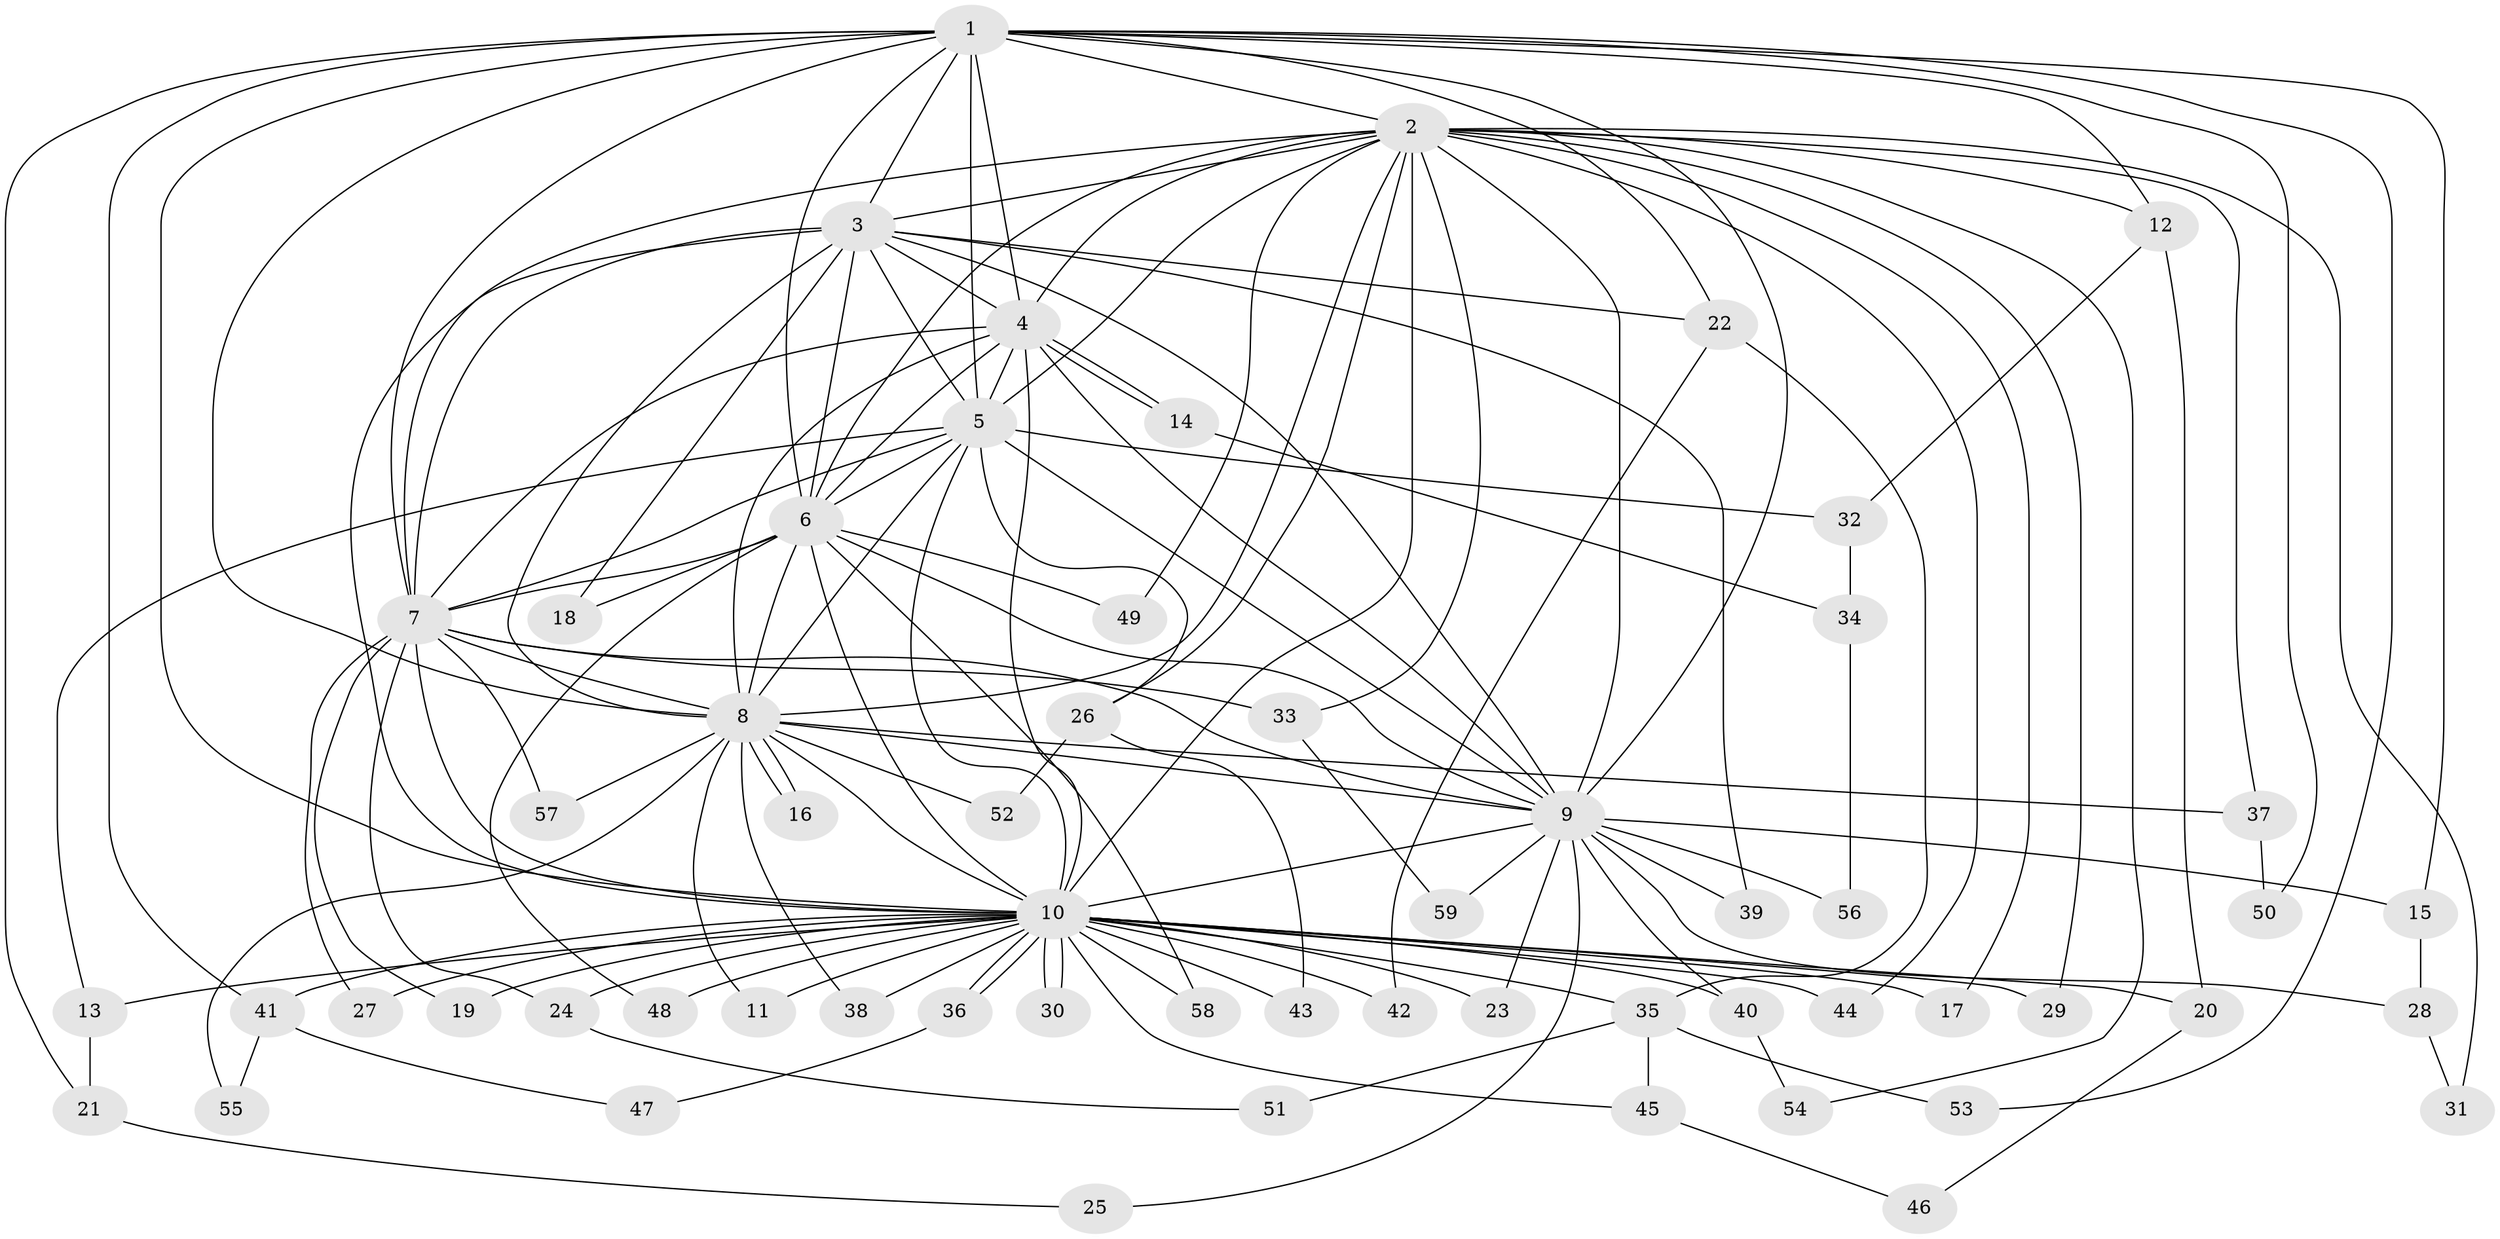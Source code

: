 // coarse degree distribution, {1: 0.43478260869565216, 18: 0.043478260869565216, 2: 0.34782608695652173, 7: 0.043478260869565216, 3: 0.043478260869565216, 5: 0.043478260869565216, 9: 0.043478260869565216}
// Generated by graph-tools (version 1.1) at 2025/48/03/04/25 21:48:48]
// undirected, 59 vertices, 143 edges
graph export_dot {
graph [start="1"]
  node [color=gray90,style=filled];
  1;
  2;
  3;
  4;
  5;
  6;
  7;
  8;
  9;
  10;
  11;
  12;
  13;
  14;
  15;
  16;
  17;
  18;
  19;
  20;
  21;
  22;
  23;
  24;
  25;
  26;
  27;
  28;
  29;
  30;
  31;
  32;
  33;
  34;
  35;
  36;
  37;
  38;
  39;
  40;
  41;
  42;
  43;
  44;
  45;
  46;
  47;
  48;
  49;
  50;
  51;
  52;
  53;
  54;
  55;
  56;
  57;
  58;
  59;
  1 -- 2;
  1 -- 3;
  1 -- 4;
  1 -- 5;
  1 -- 6;
  1 -- 7;
  1 -- 8;
  1 -- 9;
  1 -- 10;
  1 -- 12;
  1 -- 15;
  1 -- 21;
  1 -- 22;
  1 -- 41;
  1 -- 50;
  1 -- 53;
  2 -- 3;
  2 -- 4;
  2 -- 5;
  2 -- 6;
  2 -- 7;
  2 -- 8;
  2 -- 9;
  2 -- 10;
  2 -- 12;
  2 -- 17;
  2 -- 26;
  2 -- 29;
  2 -- 31;
  2 -- 33;
  2 -- 37;
  2 -- 44;
  2 -- 49;
  2 -- 54;
  3 -- 4;
  3 -- 5;
  3 -- 6;
  3 -- 7;
  3 -- 8;
  3 -- 9;
  3 -- 10;
  3 -- 18;
  3 -- 22;
  3 -- 39;
  4 -- 5;
  4 -- 6;
  4 -- 7;
  4 -- 8;
  4 -- 9;
  4 -- 10;
  4 -- 14;
  4 -- 14;
  5 -- 6;
  5 -- 7;
  5 -- 8;
  5 -- 9;
  5 -- 10;
  5 -- 13;
  5 -- 26;
  5 -- 32;
  6 -- 7;
  6 -- 8;
  6 -- 9;
  6 -- 10;
  6 -- 18;
  6 -- 48;
  6 -- 49;
  6 -- 58;
  7 -- 8;
  7 -- 9;
  7 -- 10;
  7 -- 19;
  7 -- 24;
  7 -- 27;
  7 -- 33;
  7 -- 57;
  8 -- 9;
  8 -- 10;
  8 -- 11;
  8 -- 16;
  8 -- 16;
  8 -- 37;
  8 -- 38;
  8 -- 52;
  8 -- 55;
  8 -- 57;
  9 -- 10;
  9 -- 15;
  9 -- 23;
  9 -- 25;
  9 -- 28;
  9 -- 39;
  9 -- 40;
  9 -- 56;
  9 -- 59;
  10 -- 11;
  10 -- 13;
  10 -- 17;
  10 -- 19;
  10 -- 20;
  10 -- 23;
  10 -- 24;
  10 -- 27;
  10 -- 29;
  10 -- 30;
  10 -- 30;
  10 -- 35;
  10 -- 36;
  10 -- 36;
  10 -- 38;
  10 -- 40;
  10 -- 41;
  10 -- 42;
  10 -- 43;
  10 -- 44;
  10 -- 45;
  10 -- 48;
  10 -- 58;
  12 -- 20;
  12 -- 32;
  13 -- 21;
  14 -- 34;
  15 -- 28;
  20 -- 46;
  21 -- 25;
  22 -- 35;
  22 -- 42;
  24 -- 51;
  26 -- 43;
  26 -- 52;
  28 -- 31;
  32 -- 34;
  33 -- 59;
  34 -- 56;
  35 -- 45;
  35 -- 51;
  35 -- 53;
  36 -- 47;
  37 -- 50;
  40 -- 54;
  41 -- 47;
  41 -- 55;
  45 -- 46;
}
